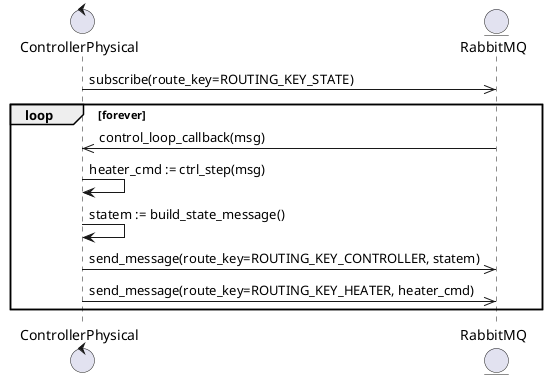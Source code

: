 @startuml Controller
control ControllerPhysical as ctrl
entity RabbitMQ as mq
ctrl ->> mq: subscribe(route_key=ROUTING_KEY_STATE)
loop forever
  mq ->> ctrl: control_loop_callback(msg)
  ctrl -> ctrl: heater_cmd := ctrl_step(msg)
  ctrl -> ctrl: statem := build_state_message()
  ctrl ->> mq: send_message(route_key=ROUTING_KEY_CONTROLLER, statem)
  ctrl ->> mq: send_message(route_key=ROUTING_KEY_HEATER, heater_cmd)
end
@enduml